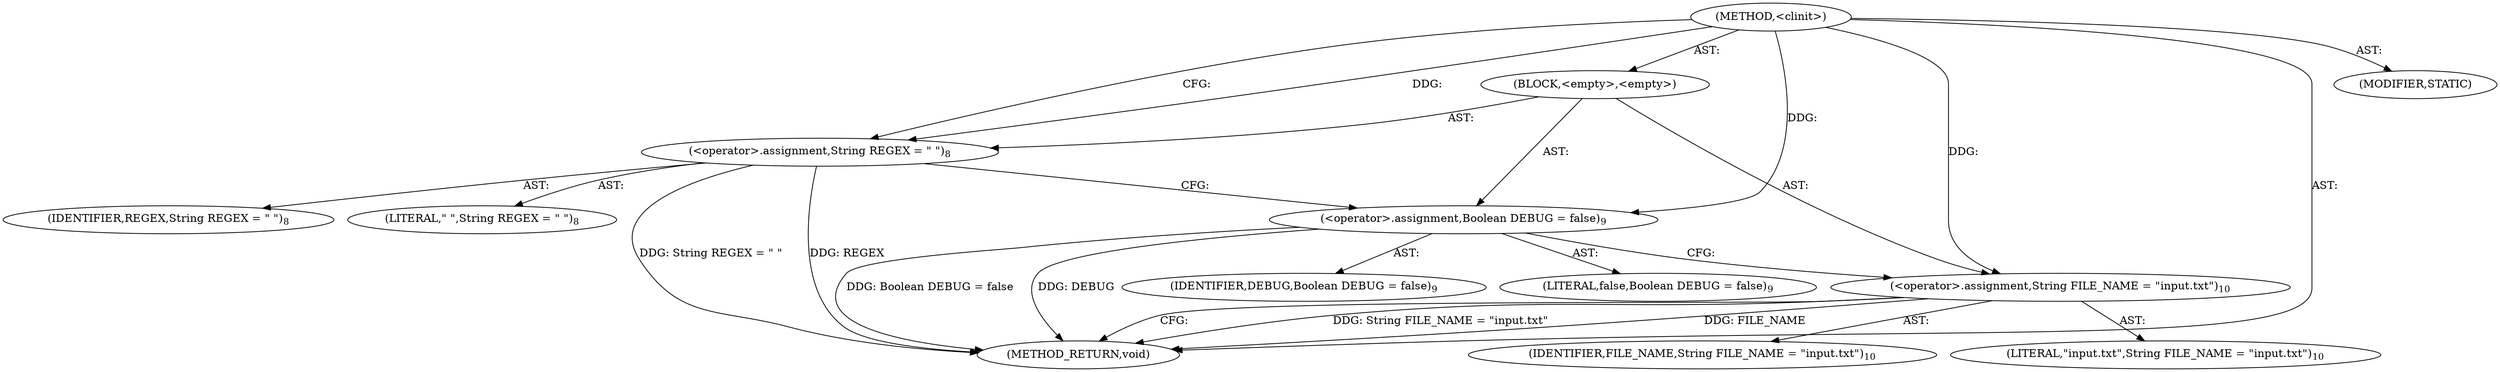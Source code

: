 digraph "&lt;clinit&gt;" {  
"91" [label = <(METHOD,&lt;clinit&gt;)> ]
"92" [label = <(BLOCK,&lt;empty&gt;,&lt;empty&gt;)> ]
"93" [label = <(&lt;operator&gt;.assignment,String REGEX = &quot; &quot;)<SUB>8</SUB>> ]
"94" [label = <(IDENTIFIER,REGEX,String REGEX = &quot; &quot;)<SUB>8</SUB>> ]
"95" [label = <(LITERAL,&quot; &quot;,String REGEX = &quot; &quot;)<SUB>8</SUB>> ]
"96" [label = <(&lt;operator&gt;.assignment,Boolean DEBUG = false)<SUB>9</SUB>> ]
"97" [label = <(IDENTIFIER,DEBUG,Boolean DEBUG = false)<SUB>9</SUB>> ]
"98" [label = <(LITERAL,false,Boolean DEBUG = false)<SUB>9</SUB>> ]
"99" [label = <(&lt;operator&gt;.assignment,String FILE_NAME = &quot;input.txt&quot;)<SUB>10</SUB>> ]
"100" [label = <(IDENTIFIER,FILE_NAME,String FILE_NAME = &quot;input.txt&quot;)<SUB>10</SUB>> ]
"101" [label = <(LITERAL,&quot;input.txt&quot;,String FILE_NAME = &quot;input.txt&quot;)<SUB>10</SUB>> ]
"102" [label = <(MODIFIER,STATIC)> ]
"103" [label = <(METHOD_RETURN,void)> ]
  "91" -> "92"  [ label = "AST: "] 
  "91" -> "102"  [ label = "AST: "] 
  "91" -> "103"  [ label = "AST: "] 
  "92" -> "93"  [ label = "AST: "] 
  "92" -> "96"  [ label = "AST: "] 
  "92" -> "99"  [ label = "AST: "] 
  "93" -> "94"  [ label = "AST: "] 
  "93" -> "95"  [ label = "AST: "] 
  "96" -> "97"  [ label = "AST: "] 
  "96" -> "98"  [ label = "AST: "] 
  "99" -> "100"  [ label = "AST: "] 
  "99" -> "101"  [ label = "AST: "] 
  "93" -> "96"  [ label = "CFG: "] 
  "96" -> "99"  [ label = "CFG: "] 
  "99" -> "103"  [ label = "CFG: "] 
  "91" -> "93"  [ label = "CFG: "] 
  "93" -> "103"  [ label = "DDG: String REGEX = &quot; &quot;"] 
  "96" -> "103"  [ label = "DDG: Boolean DEBUG = false"] 
  "99" -> "103"  [ label = "DDG: String FILE_NAME = &quot;input.txt&quot;"] 
  "96" -> "103"  [ label = "DDG: DEBUG"] 
  "93" -> "103"  [ label = "DDG: REGEX"] 
  "99" -> "103"  [ label = "DDG: FILE_NAME"] 
  "91" -> "93"  [ label = "DDG: "] 
  "91" -> "96"  [ label = "DDG: "] 
  "91" -> "99"  [ label = "DDG: "] 
}
